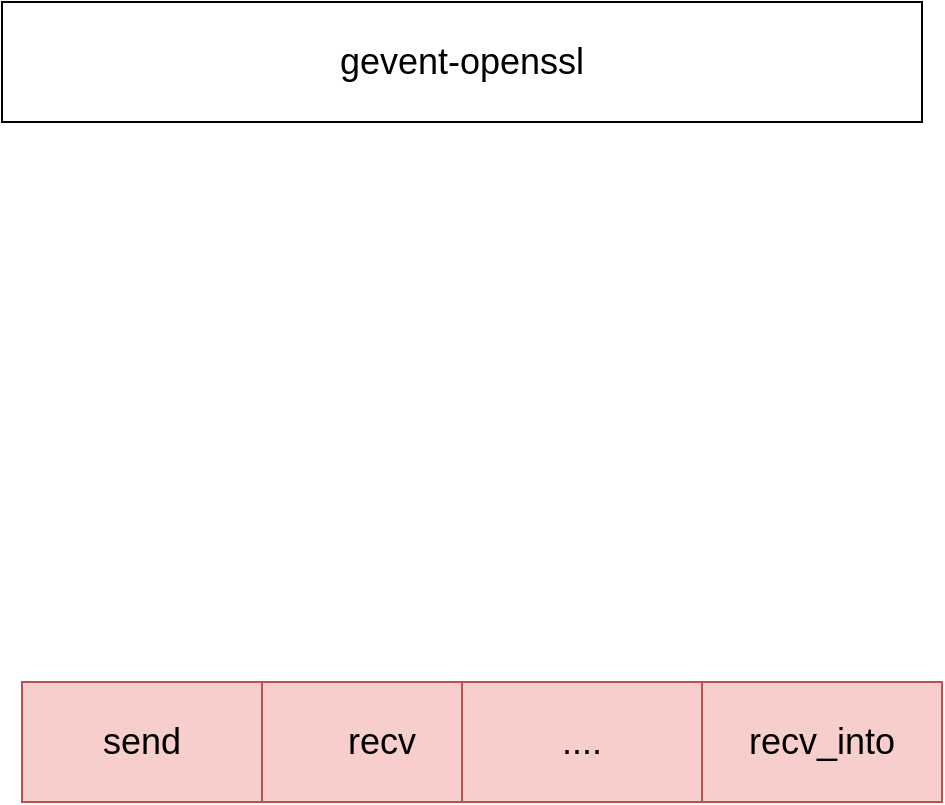 <mxfile version="11.3.0" type="device" pages="1"><diagram id="kdqxnlz9gLcjlsBQVvDQ" name="Page-1"><mxGraphModel dx="1092" dy="777" grid="1" gridSize="10" guides="1" tooltips="1" connect="1" arrows="1" fold="1" page="1" pageScale="1" pageWidth="827" pageHeight="1169" math="0" shadow="0"><root><mxCell id="0"/><mxCell id="1" parent="0"/><mxCell id="CUYr2r8Lny8MqAi23Epr-2" value="&lt;font style=&quot;font-size: 18px&quot;&gt;gevent-openssl&lt;/font&gt;" style="rounded=0;whiteSpace=wrap;html=1;" parent="1" vertex="1"><mxGeometry x="210" y="100" width="460" height="60" as="geometry"/></mxCell><mxCell id="CUYr2r8Lny8MqAi23Epr-3" value="" style="rounded=0;whiteSpace=wrap;html=1;fillColor=#d5e8d4;strokeColor=#82b366;" parent="1" vertex="1"><mxGeometry x="220" y="440" width="460" height="60" as="geometry"/></mxCell><mxCell id="DwehQtvFKHsfvQJTjvFp-2" value="&lt;font style=&quot;font-size: 18px&quot;&gt;recv_into&lt;/font&gt;" style="rounded=0;whiteSpace=wrap;html=1;fillColor=#f8cecc;strokeColor=#b85450;" parent="1" vertex="1"><mxGeometry x="560" y="440" width="120" height="60" as="geometry"/></mxCell><mxCell id="DwehQtvFKHsfvQJTjvFp-3" value="&lt;font style=&quot;font-size: 18px&quot;&gt;send&lt;/font&gt;" style="rounded=0;whiteSpace=wrap;html=1;fillColor=#f8cecc;strokeColor=#b85450;" parent="1" vertex="1"><mxGeometry x="220" y="440" width="120" height="60" as="geometry"/></mxCell><mxCell id="DwehQtvFKHsfvQJTjvFp-5" value="&lt;font style=&quot;font-size: 18px&quot;&gt;recv&lt;/font&gt;" style="rounded=0;whiteSpace=wrap;html=1;fillColor=#f8cecc;strokeColor=#b85450;" parent="1" vertex="1"><mxGeometry x="340" y="440" width="120" height="60" as="geometry"/></mxCell><mxCell id="DwehQtvFKHsfvQJTjvFp-6" value="&lt;font style=&quot;font-size: 18px&quot;&gt;....&lt;/font&gt;" style="rounded=0;whiteSpace=wrap;html=1;fillColor=#f8cecc;strokeColor=#b85450;" parent="1" vertex="1"><mxGeometry x="440" y="440" width="120" height="60" as="geometry"/></mxCell></root></mxGraphModel></diagram></mxfile>